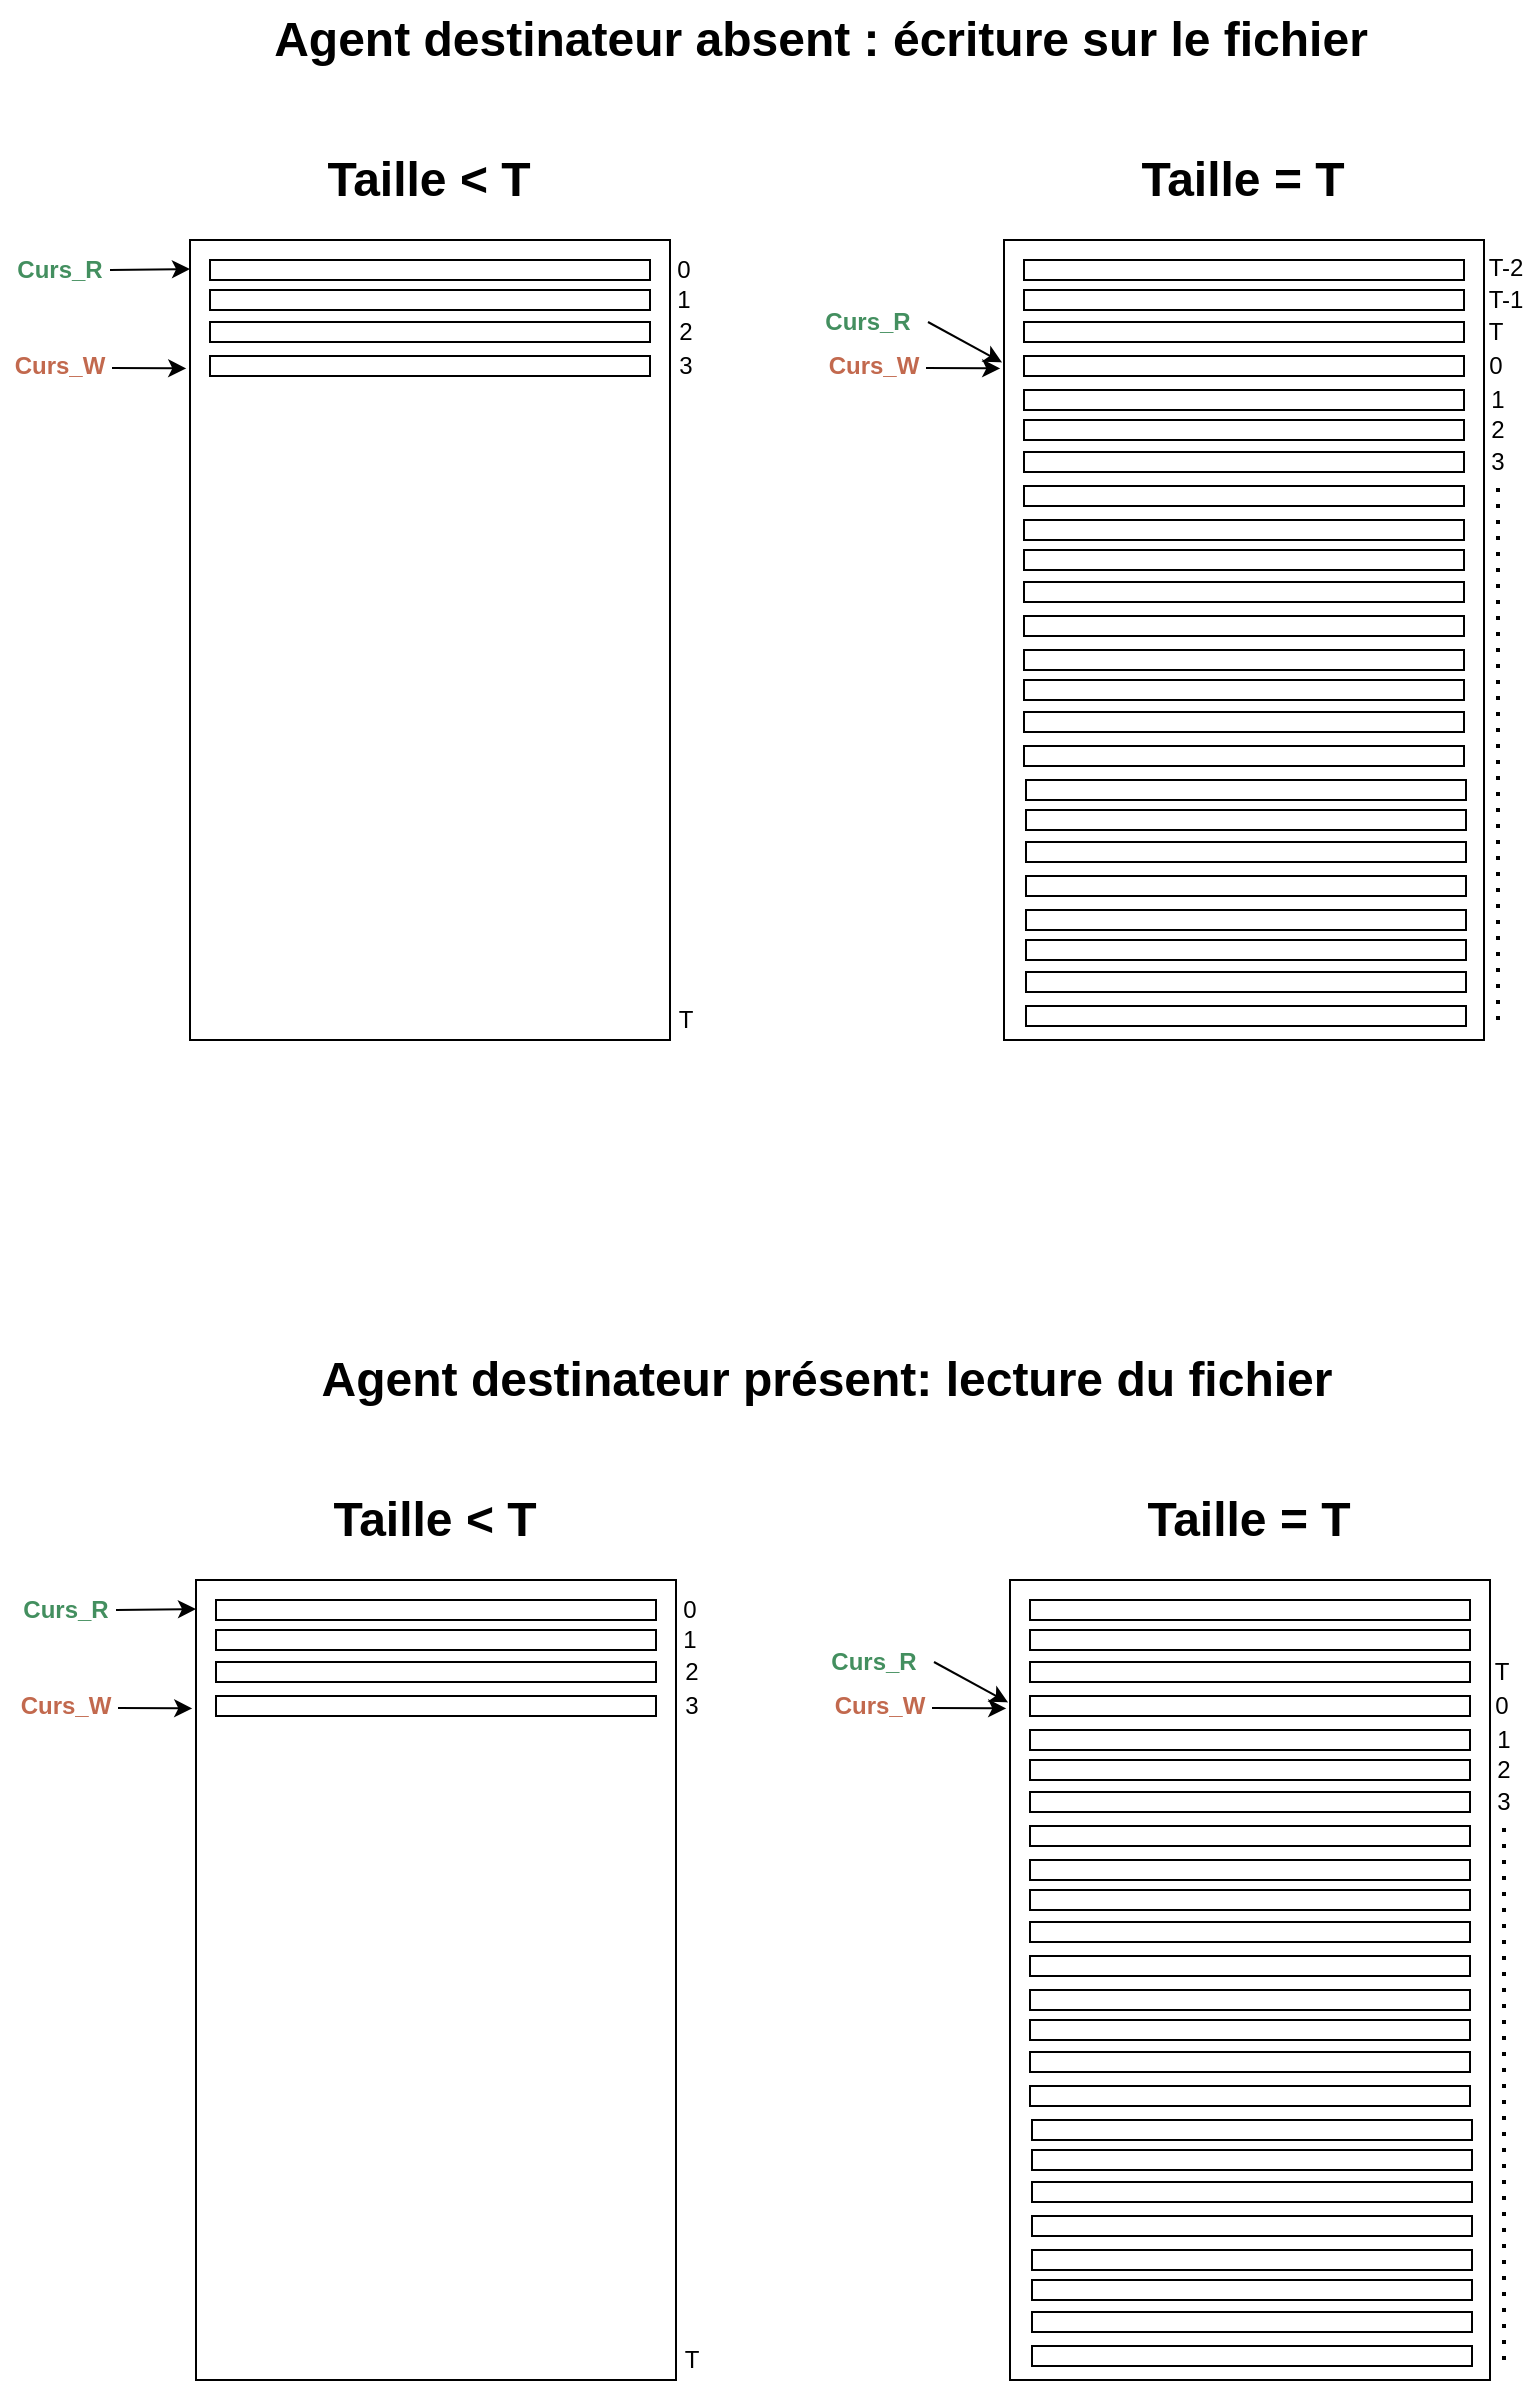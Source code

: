 <mxfile version="24.7.17">
  <diagram name="Page-1" id="pLpfgeYwGpFJaBxvxh2n">
    <mxGraphModel dx="1147" dy="626" grid="1" gridSize="10" guides="1" tooltips="1" connect="1" arrows="1" fold="1" page="1" pageScale="1" pageWidth="827" pageHeight="1169" math="0" shadow="0">
      <root>
        <mxCell id="0" />
        <mxCell id="1" parent="0" />
        <mxCell id="p97gS7HEvcgLnohrgNDr-1" value="" style="rounded=0;whiteSpace=wrap;html=1;" vertex="1" parent="1">
          <mxGeometry x="102" y="150" width="240" height="400" as="geometry" />
        </mxCell>
        <mxCell id="p97gS7HEvcgLnohrgNDr-2" value="" style="rounded=0;whiteSpace=wrap;html=1;" vertex="1" parent="1">
          <mxGeometry x="112" y="160" width="220" height="10" as="geometry" />
        </mxCell>
        <mxCell id="p97gS7HEvcgLnohrgNDr-3" value="" style="rounded=0;whiteSpace=wrap;html=1;" vertex="1" parent="1">
          <mxGeometry x="112" y="175" width="220" height="10" as="geometry" />
        </mxCell>
        <mxCell id="p97gS7HEvcgLnohrgNDr-4" value="" style="rounded=0;whiteSpace=wrap;html=1;" vertex="1" parent="1">
          <mxGeometry x="112" y="208" width="220" height="10" as="geometry" />
        </mxCell>
        <mxCell id="p97gS7HEvcgLnohrgNDr-5" value="" style="rounded=0;whiteSpace=wrap;html=1;" vertex="1" parent="1">
          <mxGeometry x="112" y="191" width="220" height="10" as="geometry" />
        </mxCell>
        <mxCell id="p97gS7HEvcgLnohrgNDr-9" value="" style="endArrow=classic;html=1;rounded=0;" edge="1" parent="1">
          <mxGeometry width="50" height="50" relative="1" as="geometry">
            <mxPoint x="62" y="165" as="sourcePoint" />
            <mxPoint x="102" y="164.5" as="targetPoint" />
          </mxGeometry>
        </mxCell>
        <mxCell id="p97gS7HEvcgLnohrgNDr-10" value="" style="endArrow=classic;html=1;rounded=0;entryX=-0.012;entryY=0.163;entryDx=0;entryDy=0;entryPerimeter=0;" edge="1" parent="1">
          <mxGeometry width="50" height="50" relative="1" as="geometry">
            <mxPoint x="63" y="214" as="sourcePoint" />
            <mxPoint x="100.12" y="214.2" as="targetPoint" />
          </mxGeometry>
        </mxCell>
        <mxCell id="p97gS7HEvcgLnohrgNDr-21" value="&lt;div&gt;&lt;font color=&quot;#c2694e&quot;&gt;&lt;b&gt;Curs_W&lt;/b&gt;&lt;/font&gt;&lt;/div&gt;" style="text;html=1;align=center;verticalAlign=middle;whiteSpace=wrap;rounded=0;" vertex="1" parent="1">
          <mxGeometry x="7" y="203" width="60" height="20" as="geometry" />
        </mxCell>
        <mxCell id="p97gS7HEvcgLnohrgNDr-22" value="&lt;b&gt;&lt;font color=&quot;#438f5f&quot;&gt;Curs_R&lt;/font&gt;&lt;/b&gt;" style="text;html=1;align=center;verticalAlign=middle;whiteSpace=wrap;rounded=0;" vertex="1" parent="1">
          <mxGeometry x="7" y="155" width="60" height="20" as="geometry" />
        </mxCell>
        <mxCell id="p97gS7HEvcgLnohrgNDr-24" value="0" style="text;html=1;align=center;verticalAlign=middle;whiteSpace=wrap;rounded=0;" vertex="1" parent="1">
          <mxGeometry x="344" y="160" width="10" height="10" as="geometry" />
        </mxCell>
        <mxCell id="p97gS7HEvcgLnohrgNDr-26" value="1" style="text;html=1;align=center;verticalAlign=middle;whiteSpace=wrap;rounded=0;" vertex="1" parent="1">
          <mxGeometry x="344" y="175" width="10" height="10" as="geometry" />
        </mxCell>
        <mxCell id="p97gS7HEvcgLnohrgNDr-27" value="2" style="text;html=1;align=center;verticalAlign=middle;whiteSpace=wrap;rounded=0;" vertex="1" parent="1">
          <mxGeometry x="345" y="191" width="10" height="10" as="geometry" />
        </mxCell>
        <mxCell id="p97gS7HEvcgLnohrgNDr-29" value="3" style="text;html=1;align=center;verticalAlign=middle;whiteSpace=wrap;rounded=0;" vertex="1" parent="1">
          <mxGeometry x="345" y="208" width="10" height="10" as="geometry" />
        </mxCell>
        <mxCell id="p97gS7HEvcgLnohrgNDr-33" value="T" style="text;html=1;align=center;verticalAlign=middle;whiteSpace=wrap;rounded=0;" vertex="1" parent="1">
          <mxGeometry x="345" y="535" width="10" height="10" as="geometry" />
        </mxCell>
        <mxCell id="p97gS7HEvcgLnohrgNDr-34" value="" style="rounded=0;whiteSpace=wrap;html=1;" vertex="1" parent="1">
          <mxGeometry x="509" y="150" width="240" height="400" as="geometry" />
        </mxCell>
        <mxCell id="p97gS7HEvcgLnohrgNDr-35" value="" style="rounded=0;whiteSpace=wrap;html=1;" vertex="1" parent="1">
          <mxGeometry x="519" y="160" width="220" height="10" as="geometry" />
        </mxCell>
        <mxCell id="p97gS7HEvcgLnohrgNDr-36" value="" style="rounded=0;whiteSpace=wrap;html=1;" vertex="1" parent="1">
          <mxGeometry x="519" y="175" width="220" height="10" as="geometry" />
        </mxCell>
        <mxCell id="p97gS7HEvcgLnohrgNDr-37" value="" style="rounded=0;whiteSpace=wrap;html=1;" vertex="1" parent="1">
          <mxGeometry x="519" y="208" width="220" height="10" as="geometry" />
        </mxCell>
        <mxCell id="p97gS7HEvcgLnohrgNDr-38" value="" style="rounded=0;whiteSpace=wrap;html=1;" vertex="1" parent="1">
          <mxGeometry x="519" y="191" width="220" height="10" as="geometry" />
        </mxCell>
        <mxCell id="p97gS7HEvcgLnohrgNDr-39" value="" style="endArrow=classic;html=1;rounded=0;entryX=-0.004;entryY=0.153;entryDx=0;entryDy=0;entryPerimeter=0;exitX=1;exitY=0.5;exitDx=0;exitDy=0;" edge="1" parent="1" source="p97gS7HEvcgLnohrgNDr-42" target="p97gS7HEvcgLnohrgNDr-34">
          <mxGeometry width="50" height="50" relative="1" as="geometry">
            <mxPoint x="469" y="165" as="sourcePoint" />
            <mxPoint x="509" y="164.5" as="targetPoint" />
          </mxGeometry>
        </mxCell>
        <mxCell id="p97gS7HEvcgLnohrgNDr-40" value="" style="endArrow=classic;html=1;rounded=0;entryX=-0.012;entryY=0.163;entryDx=0;entryDy=0;entryPerimeter=0;" edge="1" parent="1">
          <mxGeometry width="50" height="50" relative="1" as="geometry">
            <mxPoint x="470" y="214" as="sourcePoint" />
            <mxPoint x="507.12" y="214.2" as="targetPoint" />
          </mxGeometry>
        </mxCell>
        <mxCell id="p97gS7HEvcgLnohrgNDr-41" value="&lt;div&gt;&lt;font color=&quot;#c2694e&quot;&gt;&lt;b&gt;Curs_W&lt;/b&gt;&lt;/font&gt;&lt;/div&gt;" style="text;html=1;align=center;verticalAlign=middle;whiteSpace=wrap;rounded=0;" vertex="1" parent="1">
          <mxGeometry x="414" y="203" width="60" height="20" as="geometry" />
        </mxCell>
        <mxCell id="p97gS7HEvcgLnohrgNDr-42" value="&lt;b&gt;&lt;font color=&quot;#438f5f&quot;&gt;Curs_R&lt;/font&gt;&lt;/b&gt;" style="text;html=1;align=center;verticalAlign=middle;whiteSpace=wrap;rounded=0;" vertex="1" parent="1">
          <mxGeometry x="411" y="181" width="60" height="20" as="geometry" />
        </mxCell>
        <mxCell id="p97gS7HEvcgLnohrgNDr-44" value="0" style="text;html=1;align=center;verticalAlign=middle;whiteSpace=wrap;rounded=0;" vertex="1" parent="1">
          <mxGeometry x="750" y="208" width="10" height="10" as="geometry" />
        </mxCell>
        <mxCell id="p97gS7HEvcgLnohrgNDr-45" value="1" style="text;html=1;align=center;verticalAlign=middle;whiteSpace=wrap;rounded=0;" vertex="1" parent="1">
          <mxGeometry x="751" y="225" width="10" height="10" as="geometry" />
        </mxCell>
        <mxCell id="p97gS7HEvcgLnohrgNDr-46" value="2" style="text;html=1;align=center;verticalAlign=middle;whiteSpace=wrap;rounded=0;" vertex="1" parent="1">
          <mxGeometry x="751" y="240" width="10" height="10" as="geometry" />
        </mxCell>
        <mxCell id="p97gS7HEvcgLnohrgNDr-47" value="3" style="text;html=1;align=center;verticalAlign=middle;whiteSpace=wrap;rounded=0;" vertex="1" parent="1">
          <mxGeometry x="751" y="256" width="10" height="10" as="geometry" />
        </mxCell>
        <mxCell id="p97gS7HEvcgLnohrgNDr-48" value="T" style="text;html=1;align=center;verticalAlign=middle;whiteSpace=wrap;rounded=0;" vertex="1" parent="1">
          <mxGeometry x="750" y="191" width="10" height="10" as="geometry" />
        </mxCell>
        <mxCell id="p97gS7HEvcgLnohrgNDr-49" value="" style="rounded=0;whiteSpace=wrap;html=1;" vertex="1" parent="1">
          <mxGeometry x="519" y="225" width="220" height="10" as="geometry" />
        </mxCell>
        <mxCell id="p97gS7HEvcgLnohrgNDr-50" value="" style="rounded=0;whiteSpace=wrap;html=1;" vertex="1" parent="1">
          <mxGeometry x="519" y="240" width="220" height="10" as="geometry" />
        </mxCell>
        <mxCell id="p97gS7HEvcgLnohrgNDr-51" value="" style="rounded=0;whiteSpace=wrap;html=1;" vertex="1" parent="1">
          <mxGeometry x="519" y="273" width="220" height="10" as="geometry" />
        </mxCell>
        <mxCell id="p97gS7HEvcgLnohrgNDr-52" value="" style="rounded=0;whiteSpace=wrap;html=1;" vertex="1" parent="1">
          <mxGeometry x="519" y="256" width="220" height="10" as="geometry" />
        </mxCell>
        <mxCell id="p97gS7HEvcgLnohrgNDr-53" value="" style="rounded=0;whiteSpace=wrap;html=1;" vertex="1" parent="1">
          <mxGeometry x="519" y="290" width="220" height="10" as="geometry" />
        </mxCell>
        <mxCell id="p97gS7HEvcgLnohrgNDr-54" value="" style="rounded=0;whiteSpace=wrap;html=1;" vertex="1" parent="1">
          <mxGeometry x="519" y="305" width="220" height="10" as="geometry" />
        </mxCell>
        <mxCell id="p97gS7HEvcgLnohrgNDr-55" value="" style="rounded=0;whiteSpace=wrap;html=1;" vertex="1" parent="1">
          <mxGeometry x="519" y="338" width="220" height="10" as="geometry" />
        </mxCell>
        <mxCell id="p97gS7HEvcgLnohrgNDr-56" value="" style="rounded=0;whiteSpace=wrap;html=1;" vertex="1" parent="1">
          <mxGeometry x="519" y="321" width="220" height="10" as="geometry" />
        </mxCell>
        <mxCell id="p97gS7HEvcgLnohrgNDr-57" value="" style="rounded=0;whiteSpace=wrap;html=1;" vertex="1" parent="1">
          <mxGeometry x="519" y="355" width="220" height="10" as="geometry" />
        </mxCell>
        <mxCell id="p97gS7HEvcgLnohrgNDr-58" value="" style="rounded=0;whiteSpace=wrap;html=1;" vertex="1" parent="1">
          <mxGeometry x="519" y="370" width="220" height="10" as="geometry" />
        </mxCell>
        <mxCell id="p97gS7HEvcgLnohrgNDr-59" value="" style="rounded=0;whiteSpace=wrap;html=1;" vertex="1" parent="1">
          <mxGeometry x="519" y="403" width="220" height="10" as="geometry" />
        </mxCell>
        <mxCell id="p97gS7HEvcgLnohrgNDr-60" value="" style="rounded=0;whiteSpace=wrap;html=1;" vertex="1" parent="1">
          <mxGeometry x="519" y="386" width="220" height="10" as="geometry" />
        </mxCell>
        <mxCell id="p97gS7HEvcgLnohrgNDr-61" value="" style="rounded=0;whiteSpace=wrap;html=1;" vertex="1" parent="1">
          <mxGeometry x="520" y="420" width="220" height="10" as="geometry" />
        </mxCell>
        <mxCell id="p97gS7HEvcgLnohrgNDr-62" value="" style="rounded=0;whiteSpace=wrap;html=1;" vertex="1" parent="1">
          <mxGeometry x="520" y="435" width="220" height="10" as="geometry" />
        </mxCell>
        <mxCell id="p97gS7HEvcgLnohrgNDr-63" value="" style="rounded=0;whiteSpace=wrap;html=1;" vertex="1" parent="1">
          <mxGeometry x="520" y="468" width="220" height="10" as="geometry" />
        </mxCell>
        <mxCell id="p97gS7HEvcgLnohrgNDr-64" value="" style="rounded=0;whiteSpace=wrap;html=1;" vertex="1" parent="1">
          <mxGeometry x="520" y="451" width="220" height="10" as="geometry" />
        </mxCell>
        <mxCell id="p97gS7HEvcgLnohrgNDr-65" value="" style="rounded=0;whiteSpace=wrap;html=1;" vertex="1" parent="1">
          <mxGeometry x="520" y="485" width="220" height="10" as="geometry" />
        </mxCell>
        <mxCell id="p97gS7HEvcgLnohrgNDr-66" value="" style="rounded=0;whiteSpace=wrap;html=1;" vertex="1" parent="1">
          <mxGeometry x="520" y="500" width="220" height="10" as="geometry" />
        </mxCell>
        <mxCell id="p97gS7HEvcgLnohrgNDr-67" value="" style="rounded=0;whiteSpace=wrap;html=1;" vertex="1" parent="1">
          <mxGeometry x="520" y="533" width="220" height="10" as="geometry" />
        </mxCell>
        <mxCell id="p97gS7HEvcgLnohrgNDr-68" value="" style="rounded=0;whiteSpace=wrap;html=1;" vertex="1" parent="1">
          <mxGeometry x="520" y="516" width="220" height="10" as="geometry" />
        </mxCell>
        <mxCell id="p97gS7HEvcgLnohrgNDr-69" value="" style="endArrow=none;dashed=1;html=1;dashPattern=1 3;strokeWidth=2;rounded=0;" edge="1" parent="1">
          <mxGeometry width="50" height="50" relative="1" as="geometry">
            <mxPoint x="756" y="540" as="sourcePoint" />
            <mxPoint x="756" y="270" as="targetPoint" />
          </mxGeometry>
        </mxCell>
        <mxCell id="p97gS7HEvcgLnohrgNDr-71" value="Taille &amp;lt; T" style="text;strokeColor=none;fillColor=none;html=1;fontSize=24;fontStyle=1;verticalAlign=middle;align=center;" vertex="1" parent="1">
          <mxGeometry x="102" y="100" width="238" height="40" as="geometry" />
        </mxCell>
        <mxCell id="p97gS7HEvcgLnohrgNDr-72" value="Taille = T" style="text;strokeColor=none;fillColor=none;html=1;fontSize=24;fontStyle=1;verticalAlign=middle;align=center;" vertex="1" parent="1">
          <mxGeometry x="509" y="100" width="238" height="40" as="geometry" />
        </mxCell>
        <mxCell id="p97gS7HEvcgLnohrgNDr-73" value="Agent destinateur absent : écriture sur le fichier" style="text;strokeColor=none;fillColor=none;html=1;fontSize=24;fontStyle=1;verticalAlign=middle;align=center;" vertex="1" parent="1">
          <mxGeometry x="102" y="30" width="630" height="40" as="geometry" />
        </mxCell>
        <mxCell id="p97gS7HEvcgLnohrgNDr-74" value="" style="rounded=0;whiteSpace=wrap;html=1;" vertex="1" parent="1">
          <mxGeometry x="105" y="820" width="240" height="400" as="geometry" />
        </mxCell>
        <mxCell id="p97gS7HEvcgLnohrgNDr-75" value="" style="rounded=0;whiteSpace=wrap;html=1;" vertex="1" parent="1">
          <mxGeometry x="115" y="830" width="220" height="10" as="geometry" />
        </mxCell>
        <mxCell id="p97gS7HEvcgLnohrgNDr-76" value="" style="rounded=0;whiteSpace=wrap;html=1;" vertex="1" parent="1">
          <mxGeometry x="115" y="845" width="220" height="10" as="geometry" />
        </mxCell>
        <mxCell id="p97gS7HEvcgLnohrgNDr-77" value="" style="rounded=0;whiteSpace=wrap;html=1;" vertex="1" parent="1">
          <mxGeometry x="115" y="878" width="220" height="10" as="geometry" />
        </mxCell>
        <mxCell id="p97gS7HEvcgLnohrgNDr-78" value="" style="rounded=0;whiteSpace=wrap;html=1;" vertex="1" parent="1">
          <mxGeometry x="115" y="861" width="220" height="10" as="geometry" />
        </mxCell>
        <mxCell id="p97gS7HEvcgLnohrgNDr-79" value="" style="endArrow=classic;html=1;rounded=0;" edge="1" parent="1">
          <mxGeometry width="50" height="50" relative="1" as="geometry">
            <mxPoint x="65" y="835" as="sourcePoint" />
            <mxPoint x="105" y="834.5" as="targetPoint" />
          </mxGeometry>
        </mxCell>
        <mxCell id="p97gS7HEvcgLnohrgNDr-80" value="" style="endArrow=classic;html=1;rounded=0;entryX=-0.012;entryY=0.163;entryDx=0;entryDy=0;entryPerimeter=0;" edge="1" parent="1">
          <mxGeometry width="50" height="50" relative="1" as="geometry">
            <mxPoint x="66" y="884" as="sourcePoint" />
            <mxPoint x="103.12" y="884.2" as="targetPoint" />
          </mxGeometry>
        </mxCell>
        <mxCell id="p97gS7HEvcgLnohrgNDr-81" value="&lt;div&gt;&lt;font color=&quot;#c2694e&quot;&gt;&lt;b&gt;Curs_W&lt;/b&gt;&lt;/font&gt;&lt;/div&gt;" style="text;html=1;align=center;verticalAlign=middle;whiteSpace=wrap;rounded=0;" vertex="1" parent="1">
          <mxGeometry x="10" y="873" width="60" height="20" as="geometry" />
        </mxCell>
        <mxCell id="p97gS7HEvcgLnohrgNDr-82" value="&lt;b&gt;&lt;font color=&quot;#438f5f&quot;&gt;Curs_R&lt;/font&gt;&lt;/b&gt;" style="text;html=1;align=center;verticalAlign=middle;whiteSpace=wrap;rounded=0;" vertex="1" parent="1">
          <mxGeometry x="10" y="825" width="60" height="20" as="geometry" />
        </mxCell>
        <mxCell id="p97gS7HEvcgLnohrgNDr-83" value="0" style="text;html=1;align=center;verticalAlign=middle;whiteSpace=wrap;rounded=0;" vertex="1" parent="1">
          <mxGeometry x="347" y="830" width="10" height="10" as="geometry" />
        </mxCell>
        <mxCell id="p97gS7HEvcgLnohrgNDr-84" value="1" style="text;html=1;align=center;verticalAlign=middle;whiteSpace=wrap;rounded=0;" vertex="1" parent="1">
          <mxGeometry x="347" y="845" width="10" height="10" as="geometry" />
        </mxCell>
        <mxCell id="p97gS7HEvcgLnohrgNDr-85" value="2" style="text;html=1;align=center;verticalAlign=middle;whiteSpace=wrap;rounded=0;" vertex="1" parent="1">
          <mxGeometry x="348" y="861" width="10" height="10" as="geometry" />
        </mxCell>
        <mxCell id="p97gS7HEvcgLnohrgNDr-86" value="3" style="text;html=1;align=center;verticalAlign=middle;whiteSpace=wrap;rounded=0;" vertex="1" parent="1">
          <mxGeometry x="348" y="878" width="10" height="10" as="geometry" />
        </mxCell>
        <mxCell id="p97gS7HEvcgLnohrgNDr-87" value="T" style="text;html=1;align=center;verticalAlign=middle;whiteSpace=wrap;rounded=0;" vertex="1" parent="1">
          <mxGeometry x="348" y="1205" width="10" height="10" as="geometry" />
        </mxCell>
        <mxCell id="p97gS7HEvcgLnohrgNDr-88" value="" style="rounded=0;whiteSpace=wrap;html=1;" vertex="1" parent="1">
          <mxGeometry x="512" y="820" width="240" height="400" as="geometry" />
        </mxCell>
        <mxCell id="p97gS7HEvcgLnohrgNDr-89" value="" style="rounded=0;whiteSpace=wrap;html=1;" vertex="1" parent="1">
          <mxGeometry x="522" y="830" width="220" height="10" as="geometry" />
        </mxCell>
        <mxCell id="p97gS7HEvcgLnohrgNDr-90" value="" style="rounded=0;whiteSpace=wrap;html=1;" vertex="1" parent="1">
          <mxGeometry x="522" y="845" width="220" height="10" as="geometry" />
        </mxCell>
        <mxCell id="p97gS7HEvcgLnohrgNDr-91" value="" style="rounded=0;whiteSpace=wrap;html=1;" vertex="1" parent="1">
          <mxGeometry x="522" y="878" width="220" height="10" as="geometry" />
        </mxCell>
        <mxCell id="p97gS7HEvcgLnohrgNDr-92" value="" style="rounded=0;whiteSpace=wrap;html=1;" vertex="1" parent="1">
          <mxGeometry x="522" y="861" width="220" height="10" as="geometry" />
        </mxCell>
        <mxCell id="p97gS7HEvcgLnohrgNDr-93" value="" style="endArrow=classic;html=1;rounded=0;entryX=-0.004;entryY=0.153;entryDx=0;entryDy=0;entryPerimeter=0;exitX=1;exitY=0.5;exitDx=0;exitDy=0;" edge="1" parent="1" source="p97gS7HEvcgLnohrgNDr-96" target="p97gS7HEvcgLnohrgNDr-88">
          <mxGeometry width="50" height="50" relative="1" as="geometry">
            <mxPoint x="472" y="835" as="sourcePoint" />
            <mxPoint x="512" y="834.5" as="targetPoint" />
          </mxGeometry>
        </mxCell>
        <mxCell id="p97gS7HEvcgLnohrgNDr-94" value="" style="endArrow=classic;html=1;rounded=0;entryX=-0.012;entryY=0.163;entryDx=0;entryDy=0;entryPerimeter=0;" edge="1" parent="1">
          <mxGeometry width="50" height="50" relative="1" as="geometry">
            <mxPoint x="473" y="884" as="sourcePoint" />
            <mxPoint x="510.12" y="884.2" as="targetPoint" />
          </mxGeometry>
        </mxCell>
        <mxCell id="p97gS7HEvcgLnohrgNDr-95" value="&lt;div&gt;&lt;font color=&quot;#c2694e&quot;&gt;&lt;b&gt;Curs_W&lt;/b&gt;&lt;/font&gt;&lt;/div&gt;" style="text;html=1;align=center;verticalAlign=middle;whiteSpace=wrap;rounded=0;" vertex="1" parent="1">
          <mxGeometry x="417" y="873" width="60" height="20" as="geometry" />
        </mxCell>
        <mxCell id="p97gS7HEvcgLnohrgNDr-96" value="&lt;b&gt;&lt;font color=&quot;#438f5f&quot;&gt;Curs_R&lt;/font&gt;&lt;/b&gt;" style="text;html=1;align=center;verticalAlign=middle;whiteSpace=wrap;rounded=0;" vertex="1" parent="1">
          <mxGeometry x="414" y="851" width="60" height="20" as="geometry" />
        </mxCell>
        <mxCell id="p97gS7HEvcgLnohrgNDr-97" value="0" style="text;html=1;align=center;verticalAlign=middle;whiteSpace=wrap;rounded=0;" vertex="1" parent="1">
          <mxGeometry x="753" y="878" width="10" height="10" as="geometry" />
        </mxCell>
        <mxCell id="p97gS7HEvcgLnohrgNDr-98" value="1" style="text;html=1;align=center;verticalAlign=middle;whiteSpace=wrap;rounded=0;" vertex="1" parent="1">
          <mxGeometry x="754" y="895" width="10" height="10" as="geometry" />
        </mxCell>
        <mxCell id="p97gS7HEvcgLnohrgNDr-99" value="2" style="text;html=1;align=center;verticalAlign=middle;whiteSpace=wrap;rounded=0;" vertex="1" parent="1">
          <mxGeometry x="754" y="910" width="10" height="10" as="geometry" />
        </mxCell>
        <mxCell id="p97gS7HEvcgLnohrgNDr-100" value="3" style="text;html=1;align=center;verticalAlign=middle;whiteSpace=wrap;rounded=0;" vertex="1" parent="1">
          <mxGeometry x="754" y="926" width="10" height="10" as="geometry" />
        </mxCell>
        <mxCell id="p97gS7HEvcgLnohrgNDr-101" value="T" style="text;html=1;align=center;verticalAlign=middle;whiteSpace=wrap;rounded=0;" vertex="1" parent="1">
          <mxGeometry x="753" y="861" width="10" height="10" as="geometry" />
        </mxCell>
        <mxCell id="p97gS7HEvcgLnohrgNDr-102" value="" style="rounded=0;whiteSpace=wrap;html=1;" vertex="1" parent="1">
          <mxGeometry x="522" y="895" width="220" height="10" as="geometry" />
        </mxCell>
        <mxCell id="p97gS7HEvcgLnohrgNDr-103" value="" style="rounded=0;whiteSpace=wrap;html=1;" vertex="1" parent="1">
          <mxGeometry x="522" y="910" width="220" height="10" as="geometry" />
        </mxCell>
        <mxCell id="p97gS7HEvcgLnohrgNDr-104" value="" style="rounded=0;whiteSpace=wrap;html=1;" vertex="1" parent="1">
          <mxGeometry x="522" y="943" width="220" height="10" as="geometry" />
        </mxCell>
        <mxCell id="p97gS7HEvcgLnohrgNDr-105" value="" style="rounded=0;whiteSpace=wrap;html=1;" vertex="1" parent="1">
          <mxGeometry x="522" y="926" width="220" height="10" as="geometry" />
        </mxCell>
        <mxCell id="p97gS7HEvcgLnohrgNDr-106" value="" style="rounded=0;whiteSpace=wrap;html=1;" vertex="1" parent="1">
          <mxGeometry x="522" y="960" width="220" height="10" as="geometry" />
        </mxCell>
        <mxCell id="p97gS7HEvcgLnohrgNDr-107" value="" style="rounded=0;whiteSpace=wrap;html=1;" vertex="1" parent="1">
          <mxGeometry x="522" y="975" width="220" height="10" as="geometry" />
        </mxCell>
        <mxCell id="p97gS7HEvcgLnohrgNDr-108" value="" style="rounded=0;whiteSpace=wrap;html=1;" vertex="1" parent="1">
          <mxGeometry x="522" y="1008" width="220" height="10" as="geometry" />
        </mxCell>
        <mxCell id="p97gS7HEvcgLnohrgNDr-109" value="" style="rounded=0;whiteSpace=wrap;html=1;" vertex="1" parent="1">
          <mxGeometry x="522" y="991" width="220" height="10" as="geometry" />
        </mxCell>
        <mxCell id="p97gS7HEvcgLnohrgNDr-110" value="" style="rounded=0;whiteSpace=wrap;html=1;" vertex="1" parent="1">
          <mxGeometry x="522" y="1025" width="220" height="10" as="geometry" />
        </mxCell>
        <mxCell id="p97gS7HEvcgLnohrgNDr-111" value="" style="rounded=0;whiteSpace=wrap;html=1;" vertex="1" parent="1">
          <mxGeometry x="522" y="1040" width="220" height="10" as="geometry" />
        </mxCell>
        <mxCell id="p97gS7HEvcgLnohrgNDr-112" value="" style="rounded=0;whiteSpace=wrap;html=1;" vertex="1" parent="1">
          <mxGeometry x="522" y="1073" width="220" height="10" as="geometry" />
        </mxCell>
        <mxCell id="p97gS7HEvcgLnohrgNDr-113" value="" style="rounded=0;whiteSpace=wrap;html=1;" vertex="1" parent="1">
          <mxGeometry x="522" y="1056" width="220" height="10" as="geometry" />
        </mxCell>
        <mxCell id="p97gS7HEvcgLnohrgNDr-114" value="" style="rounded=0;whiteSpace=wrap;html=1;" vertex="1" parent="1">
          <mxGeometry x="523" y="1090" width="220" height="10" as="geometry" />
        </mxCell>
        <mxCell id="p97gS7HEvcgLnohrgNDr-115" value="" style="rounded=0;whiteSpace=wrap;html=1;" vertex="1" parent="1">
          <mxGeometry x="523" y="1105" width="220" height="10" as="geometry" />
        </mxCell>
        <mxCell id="p97gS7HEvcgLnohrgNDr-116" value="" style="rounded=0;whiteSpace=wrap;html=1;" vertex="1" parent="1">
          <mxGeometry x="523" y="1138" width="220" height="10" as="geometry" />
        </mxCell>
        <mxCell id="p97gS7HEvcgLnohrgNDr-117" value="" style="rounded=0;whiteSpace=wrap;html=1;" vertex="1" parent="1">
          <mxGeometry x="523" y="1121" width="220" height="10" as="geometry" />
        </mxCell>
        <mxCell id="p97gS7HEvcgLnohrgNDr-118" value="" style="rounded=0;whiteSpace=wrap;html=1;" vertex="1" parent="1">
          <mxGeometry x="523" y="1155" width="220" height="10" as="geometry" />
        </mxCell>
        <mxCell id="p97gS7HEvcgLnohrgNDr-119" value="" style="rounded=0;whiteSpace=wrap;html=1;" vertex="1" parent="1">
          <mxGeometry x="523" y="1170" width="220" height="10" as="geometry" />
        </mxCell>
        <mxCell id="p97gS7HEvcgLnohrgNDr-120" value="" style="rounded=0;whiteSpace=wrap;html=1;" vertex="1" parent="1">
          <mxGeometry x="523" y="1203" width="220" height="10" as="geometry" />
        </mxCell>
        <mxCell id="p97gS7HEvcgLnohrgNDr-121" value="" style="rounded=0;whiteSpace=wrap;html=1;" vertex="1" parent="1">
          <mxGeometry x="523" y="1186" width="220" height="10" as="geometry" />
        </mxCell>
        <mxCell id="p97gS7HEvcgLnohrgNDr-122" value="" style="endArrow=none;dashed=1;html=1;dashPattern=1 3;strokeWidth=2;rounded=0;" edge="1" parent="1">
          <mxGeometry width="50" height="50" relative="1" as="geometry">
            <mxPoint x="759" y="1210" as="sourcePoint" />
            <mxPoint x="759" y="940" as="targetPoint" />
          </mxGeometry>
        </mxCell>
        <mxCell id="p97gS7HEvcgLnohrgNDr-123" value="Taille &amp;lt; T" style="text;strokeColor=none;fillColor=none;html=1;fontSize=24;fontStyle=1;verticalAlign=middle;align=center;" vertex="1" parent="1">
          <mxGeometry x="105" y="770" width="238" height="40" as="geometry" />
        </mxCell>
        <mxCell id="p97gS7HEvcgLnohrgNDr-124" value="Taille = T" style="text;strokeColor=none;fillColor=none;html=1;fontSize=24;fontStyle=1;verticalAlign=middle;align=center;" vertex="1" parent="1">
          <mxGeometry x="512" y="770" width="238" height="40" as="geometry" />
        </mxCell>
        <mxCell id="p97gS7HEvcgLnohrgNDr-125" value="Agent destinateur présent: lecture du fichier" style="text;strokeColor=none;fillColor=none;html=1;fontSize=24;fontStyle=1;verticalAlign=middle;align=center;" vertex="1" parent="1">
          <mxGeometry x="105" y="700" width="630" height="40" as="geometry" />
        </mxCell>
        <mxCell id="p97gS7HEvcgLnohrgNDr-179" value="T-1" style="text;html=1;align=center;verticalAlign=middle;whiteSpace=wrap;rounded=0;" vertex="1" parent="1">
          <mxGeometry x="750" y="175" width="20" height="10" as="geometry" />
        </mxCell>
        <mxCell id="p97gS7HEvcgLnohrgNDr-180" value="T-2" style="text;html=1;align=center;verticalAlign=middle;whiteSpace=wrap;rounded=0;" vertex="1" parent="1">
          <mxGeometry x="750" y="159" width="20" height="10" as="geometry" />
        </mxCell>
      </root>
    </mxGraphModel>
  </diagram>
</mxfile>
